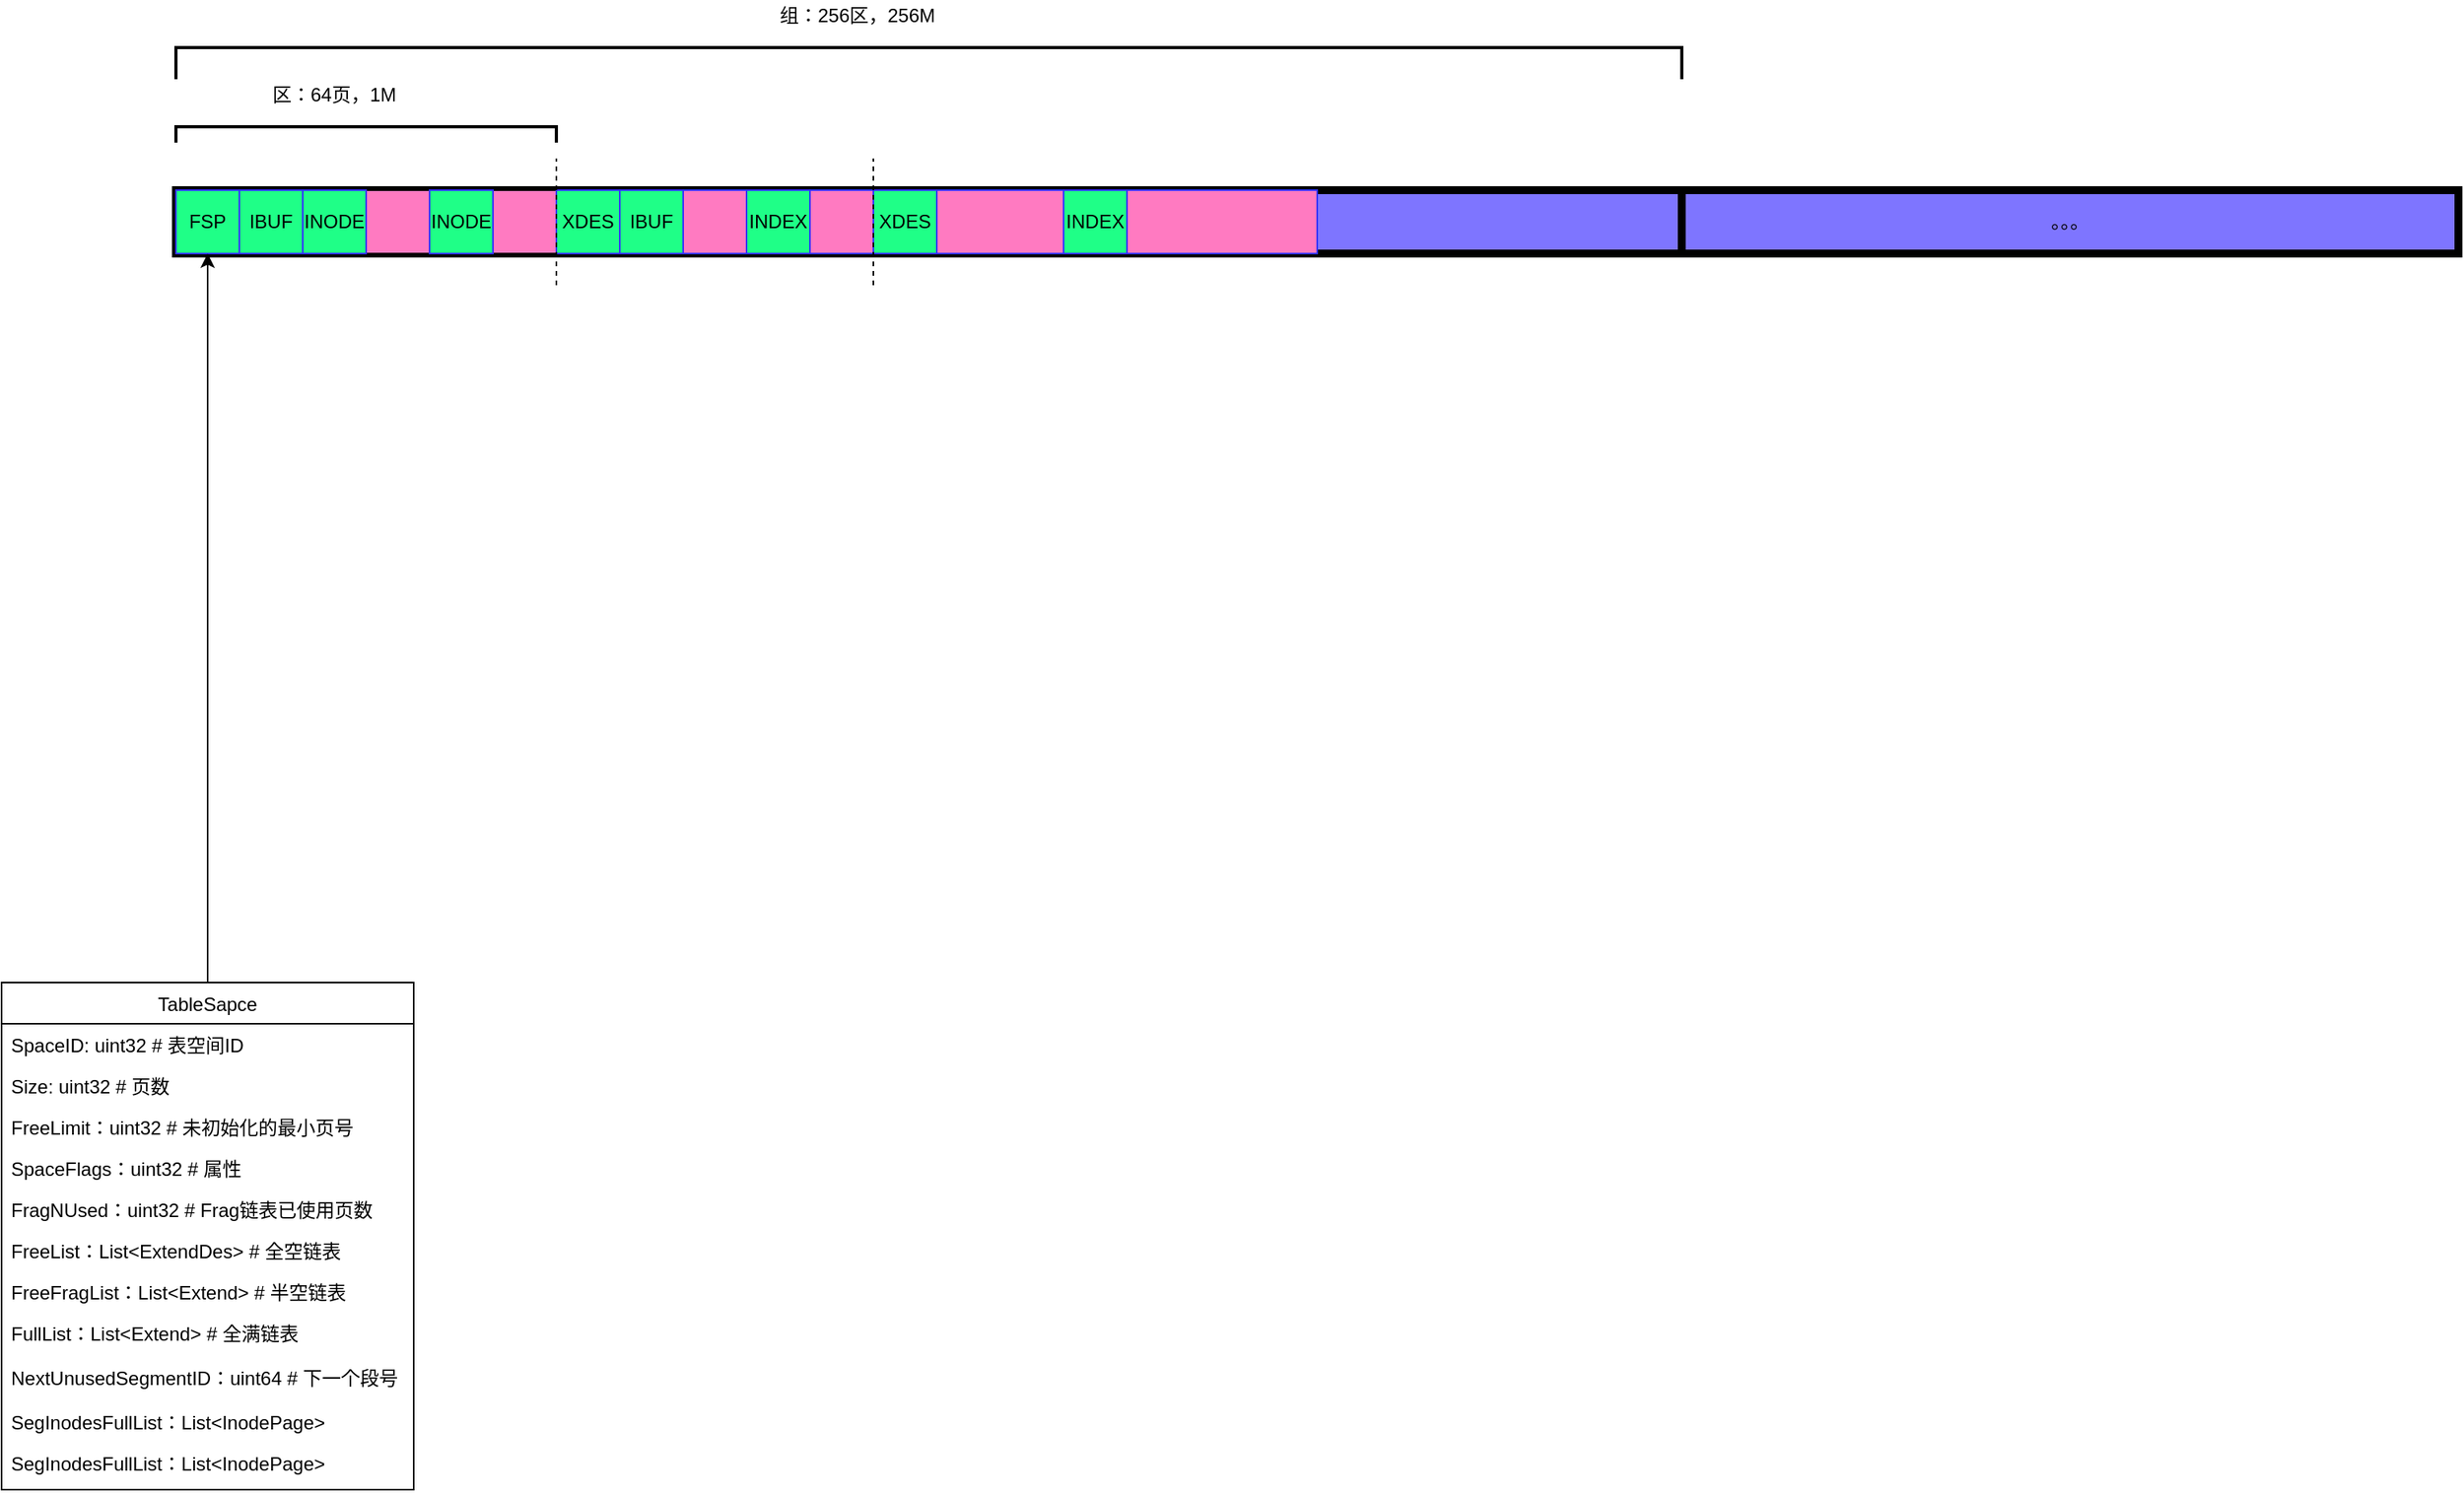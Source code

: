 <mxfile version="14.1.8" type="github">
  <diagram id="t6nv8LlBFj3ZbdLbt_an" name="第 1 页">
    <mxGraphModel dx="2029" dy="2300" grid="1" gridSize="10" guides="1" tooltips="1" connect="1" arrows="1" fold="1" page="1" pageScale="1" pageWidth="827" pageHeight="1169" math="0" shadow="0">
      <root>
        <mxCell id="0" />
        <mxCell id="1" parent="0" />
        <mxCell id="kTGUGiSFDtCZ472l8bVo-1" value="" style="rounded=0;whiteSpace=wrap;html=1;fillColor=#7E75FF;strokeWidth=5;" vertex="1" parent="1">
          <mxGeometry x="150" y="-200" width="950" height="40" as="geometry" />
        </mxCell>
        <mxCell id="kTGUGiSFDtCZ472l8bVo-37" value="" style="rounded=0;whiteSpace=wrap;html=1;strokeColor=#3333FF;fillColor=#FF7AC1;" vertex="1" parent="1">
          <mxGeometry x="390" y="-200" width="240" height="40" as="geometry" />
        </mxCell>
        <mxCell id="kTGUGiSFDtCZ472l8bVo-39" value="" style="rounded=0;whiteSpace=wrap;html=1;fillColor=#FF7AC1;" vertex="1" parent="1">
          <mxGeometry x="150" y="-200" width="240" height="40" as="geometry" />
        </mxCell>
        <mxCell id="kTGUGiSFDtCZ472l8bVo-38" value="FSP" style="rounded=0;whiteSpace=wrap;html=1;strokeColor=#3333FF;fillColor=#1FFF87;shadow=0;" vertex="1" parent="1">
          <mxGeometry x="150" y="-200" width="40" height="40" as="geometry" />
        </mxCell>
        <mxCell id="kTGUGiSFDtCZ472l8bVo-46" value="TableSapce" style="swimlane;fontStyle=0;childLayout=stackLayout;horizontal=1;startSize=26;fillColor=none;horizontalStack=0;resizeParent=1;resizeParentMax=0;resizeLast=0;collapsible=1;marginBottom=0;shadow=0;strokeColor=#000000;strokeWidth=1;" vertex="1" parent="1">
          <mxGeometry x="40" y="300" width="260" height="320" as="geometry">
            <mxRectangle x="70" y="460" width="100" height="26" as="alternateBounds" />
          </mxGeometry>
        </mxCell>
        <mxCell id="kTGUGiSFDtCZ472l8bVo-47" value="SpaceID: uint32 # 表空间ID" style="text;strokeColor=none;fillColor=none;align=left;verticalAlign=top;spacingLeft=4;spacingRight=4;overflow=hidden;rotatable=0;points=[[0,0.5],[1,0.5]];portConstraint=eastwest;" vertex="1" parent="kTGUGiSFDtCZ472l8bVo-46">
          <mxGeometry y="26" width="260" height="26" as="geometry" />
        </mxCell>
        <mxCell id="kTGUGiSFDtCZ472l8bVo-48" value="Size: uint32 # 页数" style="text;strokeColor=none;fillColor=none;align=left;verticalAlign=top;spacingLeft=4;spacingRight=4;overflow=hidden;rotatable=0;points=[[0,0.5],[1,0.5]];portConstraint=eastwest;" vertex="1" parent="kTGUGiSFDtCZ472l8bVo-46">
          <mxGeometry y="52" width="260" height="26" as="geometry" />
        </mxCell>
        <mxCell id="kTGUGiSFDtCZ472l8bVo-49" value="FreeLimit：uint32 # 未初始化的最小页号" style="text;strokeColor=none;fillColor=none;align=left;verticalAlign=top;spacingLeft=4;spacingRight=4;overflow=hidden;rotatable=0;points=[[0,0.5],[1,0.5]];portConstraint=eastwest;" vertex="1" parent="kTGUGiSFDtCZ472l8bVo-46">
          <mxGeometry y="78" width="260" height="26" as="geometry" />
        </mxCell>
        <mxCell id="kTGUGiSFDtCZ472l8bVo-54" value="SpaceFlags：uint32 # 属性" style="text;strokeColor=none;fillColor=none;align=left;verticalAlign=top;spacingLeft=4;spacingRight=4;overflow=hidden;rotatable=0;points=[[0,0.5],[1,0.5]];portConstraint=eastwest;" vertex="1" parent="kTGUGiSFDtCZ472l8bVo-46">
          <mxGeometry y="104" width="260" height="26" as="geometry" />
        </mxCell>
        <mxCell id="kTGUGiSFDtCZ472l8bVo-58" value="FragNUsed：uint32 # Frag链表已使用页数" style="text;strokeColor=none;fillColor=none;align=left;verticalAlign=top;spacingLeft=4;spacingRight=4;overflow=hidden;rotatable=0;points=[[0,0.5],[1,0.5]];portConstraint=eastwest;" vertex="1" parent="kTGUGiSFDtCZ472l8bVo-46">
          <mxGeometry y="130" width="260" height="26" as="geometry" />
        </mxCell>
        <mxCell id="kTGUGiSFDtCZ472l8bVo-55" value="FreeList：List&lt;ExtendDes&gt; # 全空链表" style="text;strokeColor=none;fillColor=none;align=left;verticalAlign=top;spacingLeft=4;spacingRight=4;overflow=hidden;rotatable=0;points=[[0,0.5],[1,0.5]];portConstraint=eastwest;" vertex="1" parent="kTGUGiSFDtCZ472l8bVo-46">
          <mxGeometry y="156" width="260" height="26" as="geometry" />
        </mxCell>
        <mxCell id="kTGUGiSFDtCZ472l8bVo-56" value="FreeFragList：List&lt;Extend&gt; # 半空链表" style="text;strokeColor=none;fillColor=none;align=left;verticalAlign=top;spacingLeft=4;spacingRight=4;overflow=hidden;rotatable=0;points=[[0,0.5],[1,0.5]];portConstraint=eastwest;" vertex="1" parent="kTGUGiSFDtCZ472l8bVo-46">
          <mxGeometry y="182" width="260" height="26" as="geometry" />
        </mxCell>
        <mxCell id="kTGUGiSFDtCZ472l8bVo-57" value="FullList：List&lt;Extend&gt; # 全满链表" style="text;strokeColor=none;fillColor=none;align=left;verticalAlign=top;spacingLeft=4;spacingRight=4;overflow=hidden;rotatable=0;points=[[0,0.5],[1,0.5]];portConstraint=eastwest;" vertex="1" parent="kTGUGiSFDtCZ472l8bVo-46">
          <mxGeometry y="208" width="260" height="28" as="geometry" />
        </mxCell>
        <mxCell id="kTGUGiSFDtCZ472l8bVo-59" value="NextUnusedSegmentID：uint64 # 下一个段号" style="text;strokeColor=none;fillColor=none;align=left;verticalAlign=top;spacingLeft=4;spacingRight=4;overflow=hidden;rotatable=0;points=[[0,0.5],[1,0.5]];portConstraint=eastwest;" vertex="1" parent="kTGUGiSFDtCZ472l8bVo-46">
          <mxGeometry y="236" width="260" height="28" as="geometry" />
        </mxCell>
        <mxCell id="kTGUGiSFDtCZ472l8bVo-60" value="SegInodesFullList：List&lt;InodePage&gt;" style="text;strokeColor=none;fillColor=none;align=left;verticalAlign=top;spacingLeft=4;spacingRight=4;overflow=hidden;rotatable=0;points=[[0,0.5],[1,0.5]];portConstraint=eastwest;" vertex="1" parent="kTGUGiSFDtCZ472l8bVo-46">
          <mxGeometry y="264" width="260" height="26" as="geometry" />
        </mxCell>
        <mxCell id="kTGUGiSFDtCZ472l8bVo-61" value="SegInodesFullList：List&lt;InodePage&gt;" style="text;strokeColor=none;fillColor=none;align=left;verticalAlign=top;spacingLeft=4;spacingRight=4;overflow=hidden;rotatable=0;points=[[0,0.5],[1,0.5]];portConstraint=eastwest;" vertex="1" parent="kTGUGiSFDtCZ472l8bVo-46">
          <mxGeometry y="290" width="260" height="30" as="geometry" />
        </mxCell>
        <mxCell id="kTGUGiSFDtCZ472l8bVo-64" value="IBUF" style="rounded=0;whiteSpace=wrap;html=1;strokeColor=#3333FF;fillColor=#1FFF87;shadow=0;" vertex="1" parent="1">
          <mxGeometry x="190" y="-200" width="40" height="40" as="geometry" />
        </mxCell>
        <mxCell id="kTGUGiSFDtCZ472l8bVo-65" value="INODE" style="rounded=0;whiteSpace=wrap;html=1;strokeColor=#3333FF;fillColor=#1FFF87;shadow=0;" vertex="1" parent="1">
          <mxGeometry x="230" y="-200" width="40" height="40" as="geometry" />
        </mxCell>
        <mxCell id="kTGUGiSFDtCZ472l8bVo-66" value="XDES" style="rounded=0;whiteSpace=wrap;html=1;strokeColor=#3333FF;fillColor=#1FFF87;shadow=0;" vertex="1" parent="1">
          <mxGeometry x="390" y="-200" width="40" height="40" as="geometry" />
        </mxCell>
        <mxCell id="kTGUGiSFDtCZ472l8bVo-67" value="IBUF" style="rounded=0;whiteSpace=wrap;html=1;strokeColor=#3333FF;fillColor=#1FFF87;shadow=0;" vertex="1" parent="1">
          <mxGeometry x="430" y="-200" width="40" height="40" as="geometry" />
        </mxCell>
        <mxCell id="kTGUGiSFDtCZ472l8bVo-68" value="" style="rounded=0;whiteSpace=wrap;html=1;strokeColor=#3333FF;fillColor=#FF7AC1;" vertex="1" parent="1">
          <mxGeometry x="630" y="-200" width="240" height="40" as="geometry" />
        </mxCell>
        <mxCell id="kTGUGiSFDtCZ472l8bVo-71" value="。。。" style="rounded=0;whiteSpace=wrap;html=1;fillColor=#7E75FF;strokeWidth=5;" vertex="1" parent="1">
          <mxGeometry x="1100" y="-200" width="490" height="40" as="geometry" />
        </mxCell>
        <mxCell id="kTGUGiSFDtCZ472l8bVo-72" value="INDEX" style="rounded=0;whiteSpace=wrap;html=1;strokeColor=#3333FF;fillColor=#1FFF87;shadow=0;" vertex="1" parent="1">
          <mxGeometry x="510" y="-200" width="40" height="40" as="geometry" />
        </mxCell>
        <mxCell id="kTGUGiSFDtCZ472l8bVo-73" value="INODE" style="rounded=0;whiteSpace=wrap;html=1;strokeColor=#3333FF;fillColor=#1FFF87;shadow=0;" vertex="1" parent="1">
          <mxGeometry x="310" y="-200" width="40" height="40" as="geometry" />
        </mxCell>
        <mxCell id="kTGUGiSFDtCZ472l8bVo-74" value="INDEX" style="rounded=0;whiteSpace=wrap;html=1;strokeColor=#3333FF;fillColor=#1FFF87;shadow=0;" vertex="1" parent="1">
          <mxGeometry x="710" y="-200" width="40" height="40" as="geometry" />
        </mxCell>
        <mxCell id="kTGUGiSFDtCZ472l8bVo-75" value="XDES" style="rounded=0;whiteSpace=wrap;html=1;strokeColor=#3333FF;fillColor=#1FFF87;shadow=0;" vertex="1" parent="1">
          <mxGeometry x="590" y="-200" width="40" height="40" as="geometry" />
        </mxCell>
        <mxCell id="kTGUGiSFDtCZ472l8bVo-79" value="" style="endArrow=none;dashed=1;html=1;" edge="1" parent="1">
          <mxGeometry width="50" height="50" relative="1" as="geometry">
            <mxPoint x="390" y="-140" as="sourcePoint" />
            <mxPoint x="390" y="-220" as="targetPoint" />
          </mxGeometry>
        </mxCell>
        <mxCell id="kTGUGiSFDtCZ472l8bVo-81" value="" style="strokeWidth=2;html=1;shape=mxgraph.flowchart.annotation_1;align=left;pointerEvents=1;shadow=0;fillColor=none;direction=south;" vertex="1" parent="1">
          <mxGeometry x="150" y="-290" width="950" height="20" as="geometry" />
        </mxCell>
        <mxCell id="kTGUGiSFDtCZ472l8bVo-83" value="组：256区，256M" style="text;html=1;strokeColor=none;fillColor=none;align=center;verticalAlign=middle;whiteSpace=wrap;rounded=0;shadow=0;" vertex="1" parent="1">
          <mxGeometry x="510" y="-320" width="140" height="20" as="geometry" />
        </mxCell>
        <mxCell id="kTGUGiSFDtCZ472l8bVo-84" value="区：64页，1M" style="text;html=1;strokeColor=none;fillColor=none;align=center;verticalAlign=middle;whiteSpace=wrap;rounded=0;shadow=0;" vertex="1" parent="1">
          <mxGeometry x="205" y="-270" width="90" height="20" as="geometry" />
        </mxCell>
        <mxCell id="kTGUGiSFDtCZ472l8bVo-85" value="" style="strokeWidth=2;html=1;shape=mxgraph.flowchart.annotation_1;align=left;pointerEvents=1;shadow=0;fillColor=none;direction=south;" vertex="1" parent="1">
          <mxGeometry x="150" y="-240" width="240" height="10" as="geometry" />
        </mxCell>
        <mxCell id="kTGUGiSFDtCZ472l8bVo-86" value="" style="endArrow=none;dashed=1;html=1;" edge="1" parent="1">
          <mxGeometry width="50" height="50" relative="1" as="geometry">
            <mxPoint x="590" y="-140" as="sourcePoint" />
            <mxPoint x="590" y="-220" as="targetPoint" />
          </mxGeometry>
        </mxCell>
        <mxCell id="kTGUGiSFDtCZ472l8bVo-87" value="" style="endArrow=classic;html=1;entryX=0.5;entryY=1;entryDx=0;entryDy=0;" edge="1" parent="1" source="kTGUGiSFDtCZ472l8bVo-46" target="kTGUGiSFDtCZ472l8bVo-38">
          <mxGeometry width="50" height="50" relative="1" as="geometry">
            <mxPoint x="150" y="298" as="sourcePoint" />
            <mxPoint x="210" y="180" as="targetPoint" />
          </mxGeometry>
        </mxCell>
      </root>
    </mxGraphModel>
  </diagram>
</mxfile>
